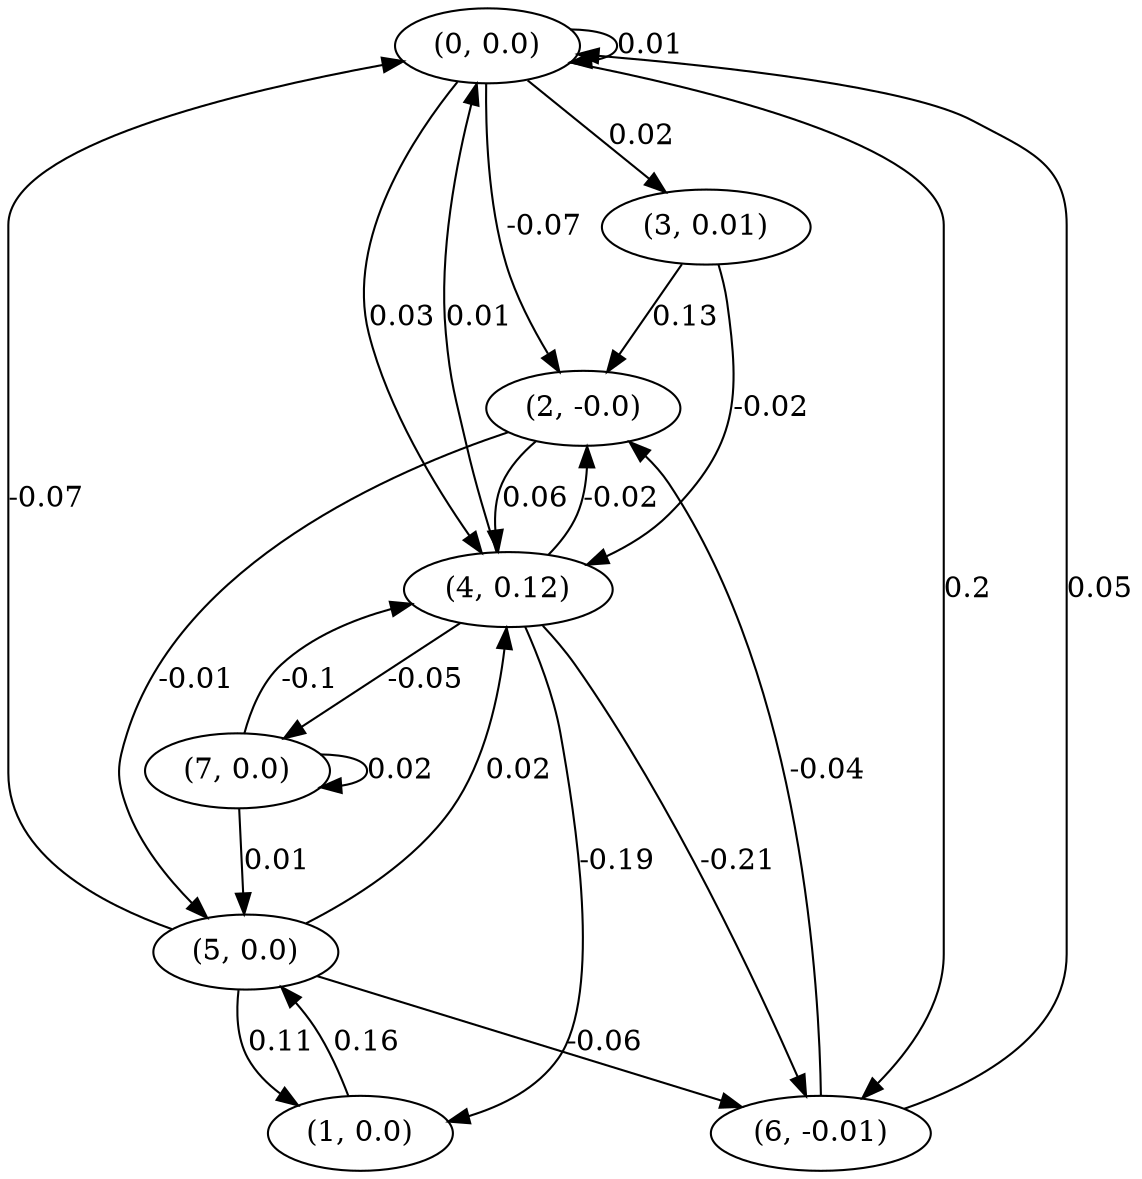digraph {
    0 [ label = "(0, 0.0)" ]
    1 [ label = "(1, 0.0)" ]
    2 [ label = "(2, -0.0)" ]
    3 [ label = "(3, 0.01)" ]
    4 [ label = "(4, 0.12)" ]
    5 [ label = "(5, 0.0)" ]
    6 [ label = "(6, -0.01)" ]
    7 [ label = "(7, 0.0)" ]
    0 -> 0 [ label = "0.01" ]
    7 -> 7 [ label = "0.02" ]
    4 -> 0 [ label = "0.01" ]
    5 -> 0 [ label = "-0.07" ]
    6 -> 0 [ label = "0.05" ]
    4 -> 1 [ label = "-0.19" ]
    5 -> 1 [ label = "0.11" ]
    0 -> 2 [ label = "-0.07" ]
    3 -> 2 [ label = "0.13" ]
    4 -> 2 [ label = "-0.02" ]
    6 -> 2 [ label = "-0.04" ]
    0 -> 3 [ label = "0.02" ]
    0 -> 4 [ label = "0.03" ]
    2 -> 4 [ label = "0.06" ]
    3 -> 4 [ label = "-0.02" ]
    5 -> 4 [ label = "0.02" ]
    7 -> 4 [ label = "-0.1" ]
    1 -> 5 [ label = "0.16" ]
    2 -> 5 [ label = "-0.01" ]
    7 -> 5 [ label = "0.01" ]
    0 -> 6 [ label = "0.2" ]
    4 -> 6 [ label = "-0.21" ]
    5 -> 6 [ label = "-0.06" ]
    4 -> 7 [ label = "-0.05" ]
}


